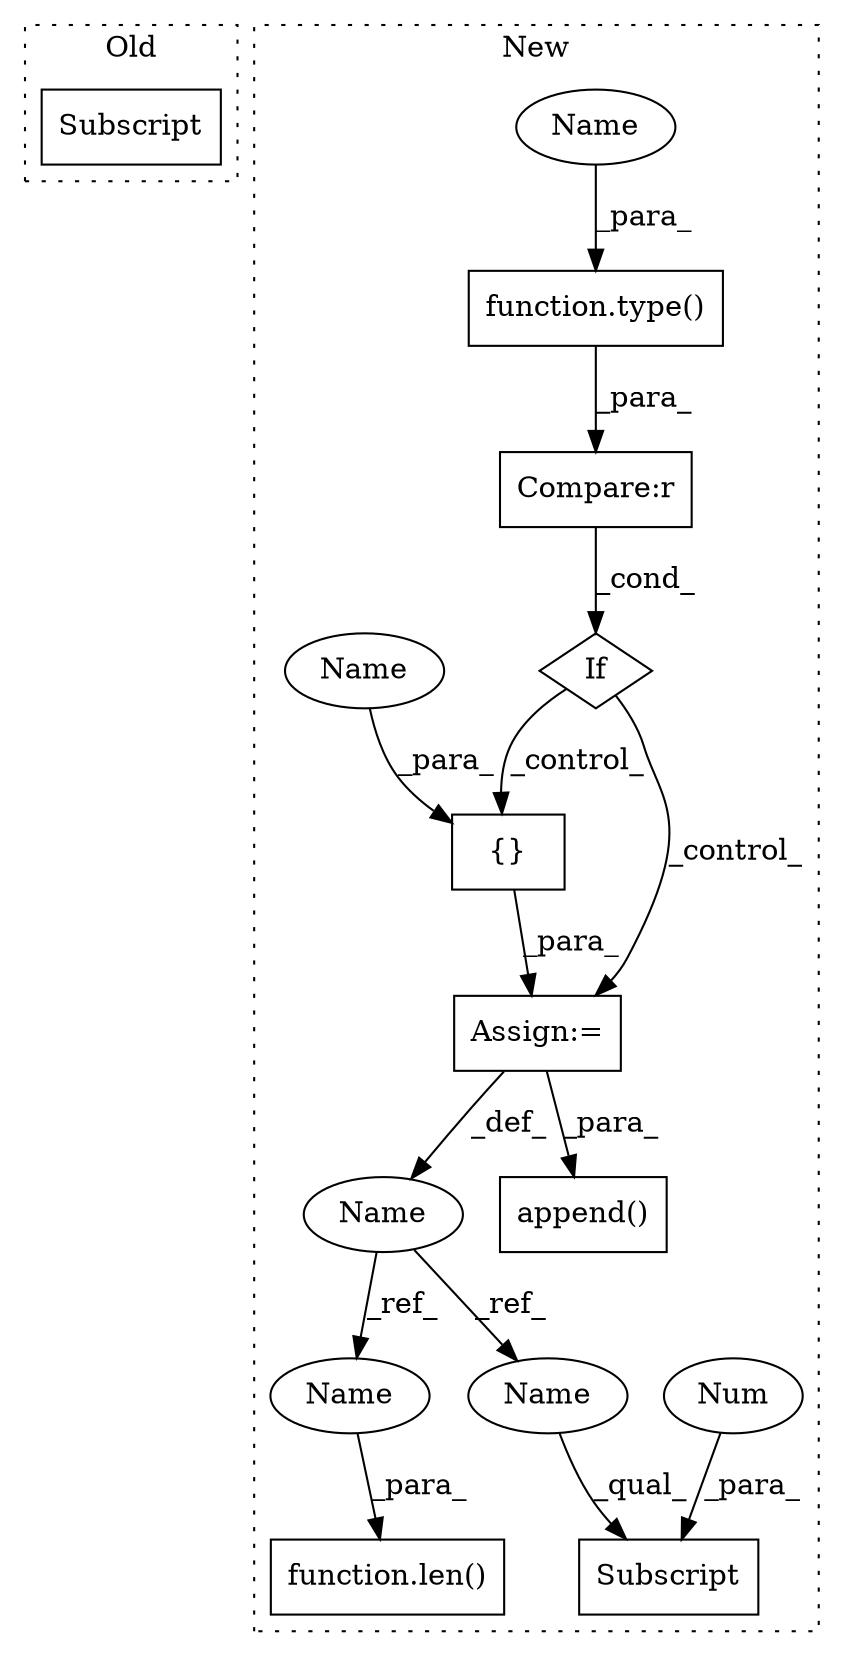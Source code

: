 digraph G {
subgraph cluster0 {
1 [label="Subscript" a="63" s="1388,0" l="16,0" shape="box"];
label = "Old";
style="dotted";
}
subgraph cluster1 {
2 [label="function.type()" a="75" s="1446,1466" l="5,1" shape="box"];
3 [label="If" a="96" s="1443,1474" l="3,14" shape="diamond"];
4 [label="Compare:r" a="40" s="1446" l="28" shape="box"];
5 [label="Assign:=" a="68" s="1503" l="3" shape="box"];
6 [label="{}" a="59" s="1506,1522" l="1,0" shape="box"];
7 [label="Subscript" a="63" s="1611,0" l="18,0" shape="box"];
8 [label="Name" a="87" s="1488" l="15" shape="ellipse"];
9 [label="function.len()" a="75" s="1695,1714" l="4,1" shape="box"];
10 [label="append()" a="75" s="1571,1670" l="19,1" shape="box"];
11 [label="Num" a="76" s="1627" l="1" shape="ellipse"];
12 [label="Name" a="87" s="1451" l="15" shape="ellipse"];
13 [label="Name" a="87" s="1507" l="15" shape="ellipse"];
14 [label="Name" a="87" s="1699" l="15" shape="ellipse"];
15 [label="Name" a="87" s="1611" l="15" shape="ellipse"];
label = "New";
style="dotted";
}
2 -> 4 [label="_para_"];
3 -> 6 [label="_control_"];
3 -> 5 [label="_control_"];
4 -> 3 [label="_cond_"];
5 -> 8 [label="_def_"];
5 -> 10 [label="_para_"];
6 -> 5 [label="_para_"];
8 -> 15 [label="_ref_"];
8 -> 14 [label="_ref_"];
11 -> 7 [label="_para_"];
12 -> 2 [label="_para_"];
13 -> 6 [label="_para_"];
14 -> 9 [label="_para_"];
15 -> 7 [label="_qual_"];
}